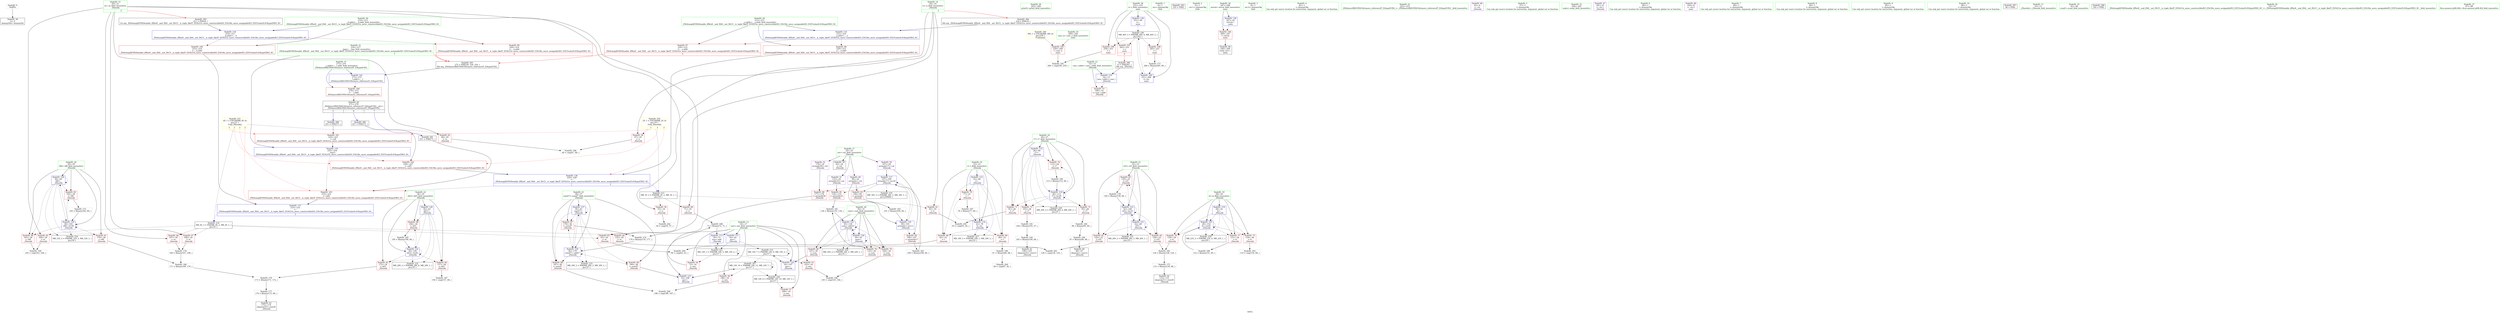 digraph "SVFG" {
	label="SVFG";

	Node0x560c4f97b0c0 [shape=record,color=grey,label="{NodeID: 0\nNullPtr}"];
	Node0x560c4f97b0c0 -> Node0x560c4f99e3d0[style=solid];
	Node0x560c4f9a8190 [shape=record,color=grey,label="{NodeID: 180\n171 = Binary(169, 170, )\n}"];
	Node0x560c4f9a8190 -> Node0x560c4f9a8010[style=solid];
	Node0x560c4f99ecf0 [shape=record,color=red,label="{NodeID: 97\n220\<--212\n\<--__a.addr\n_ZSt4swapIiENSt9enable_ifIXsr6__and_ISt6__not_ISt15__is_tuple_likeIT_EESt21is_move_constructibleIS3_ESt18is_move_assignableIS3_EEE5valueEvE4typeERS3_SC_\n|{<s0>5}}"];
	Node0x560c4f99ecf0:s0 -> Node0x560c4f9ce590[style=solid,color=red];
	Node0x560c4f99d0b0 [shape=record,color=green,label="{NodeID: 14\n18\<--19\nn\<--n_field_insensitive\n_Z4worki\n|{|<s4>2}}"];
	Node0x560c4f99d0b0 -> Node0x560c4f9a0460[style=solid];
	Node0x560c4f99d0b0 -> Node0x560c4f9a0530[style=solid];
	Node0x560c4f99d0b0 -> Node0x560c4f9a0600[style=solid];
	Node0x560c4f99d0b0 -> Node0x560c4f9a06d0[style=solid];
	Node0x560c4f99d0b0:s4 -> Node0x560c4f9ce8a0[style=solid,color=red];
	Node0x560c4f9a2700 [shape=record,color=grey,label="{NodeID: 194\n97 = Binary(96, 68, )\n}"];
	Node0x560c4f9a2700 -> Node0x560c4f99e5a0[style=solid];
	Node0x560c4f99f850 [shape=record,color=blue,label="{NodeID: 111\n16\<--42\nans\<--\n_Z4worki\n}"];
	Node0x560c4f99f850 -> Node0x560c4f9b57f0[style=dashed];
	Node0x560c4f99f850 -> Node0x560c4f9b75f0[style=dashed];
	Node0x560c4f99db20 [shape=record,color=green,label="{NodeID: 28\n203\<--204\nprintf\<--printf_field_insensitive\n}"];
	Node0x560c4f9ce380 [shape=record,color=black,label="{NodeID: 291\n231 = PHI(271, )\n}"];
	Node0x560c4f9ce380 -> Node0x560c4f99f1d0[style=solid];
	Node0x560c4f9a4af0 [shape=record,color=blue,label="{NodeID: 125\n28\<--152\nk\<--inc41\n_Z4worki\n}"];
	Node0x560c4f9a4af0 -> Node0x560c4f9a1230[style=dashed];
	Node0x560c4f9a4af0 -> Node0x560c4f9a1300[style=dashed];
	Node0x560c4f9a4af0 -> Node0x560c4f9a13d0[style=dashed];
	Node0x560c4f9a4af0 -> Node0x560c4f9a4af0[style=dashed];
	Node0x560c4f9a4af0 -> Node0x560c4f9ba1f0[style=dashed];
	Node0x560c4f99e740 [shape=record,color=black,label="{NodeID: 42\n132\<--131\nidxprom31\<--rem30\n_Z4worki\n}"];
	Node0x560c4f9a5650 [shape=record,color=blue,label="{NodeID: 139\n251\<--60\ni\<--\nmain\n}"];
	Node0x560c4f9a5650 -> Node0x560c4f9bc4f0[style=dashed];
	Node0x560c4f9a02c0 [shape=record,color=red,label="{NodeID: 56\n186\<--16\n\<--ans\n_Z4worki\n}"];
	Node0x560c4f9a02c0 -> Node0x560c4f9ab8a0[style=solid];
	Node0x560c4f9bc4f0 [shape=record,color=black,label="{NodeID: 236\nMR_40V_3 = PHI(MR_40V_4, MR_40V_2, )\npts\{252 \}\n}"];
	Node0x560c4f9bc4f0 -> Node0x560c4f99f440[style=dashed];
	Node0x560c4f9bc4f0 -> Node0x560c4f99f510[style=dashed];
	Node0x560c4f9bc4f0 -> Node0x560c4f99f5e0[style=dashed];
	Node0x560c4f9bc4f0 -> Node0x560c4f9a5720[style=dashed];
	Node0x560c4f9a0e20 [shape=record,color=red,label="{NodeID: 70\n77\<--22\n\<--i\n_Z4worki\n}"];
	Node0x560c4f9a0e20 -> Node0x560c4f9a8c10[style=solid];
	Node0x560c4f9be700 [shape=record,color=yellow,style=double,label="{NodeID: 250\n2V_1 = ENCHI(MR_2V_0)\npts\{19 \}\nFun[_Z4worki]|{|<s2>2|<s3>2|<s4>2}}"];
	Node0x560c4f9be700 -> Node0x560c4f9a0460[style=dashed];
	Node0x560c4f9be700 -> Node0x560c4f9b4df0[style=dashed];
	Node0x560c4f9be700:s2 -> Node0x560c4f99f030[style=dashed,color=red];
	Node0x560c4f9be700:s3 -> Node0x560c4f99f100[style=dashed,color=red];
	Node0x560c4f9be700:s4 -> Node0x560c4f9a53e0[style=dashed,color=red];
	Node0x560c4f9a1980 [shape=record,color=red,label="{NodeID: 84\n157\<--34\n\<--k43\n_Z4worki\n}"];
	Node0x560c4f9a1980 -> Node0x560c4f9a2b80[style=solid];
	Node0x560c4f97f340 [shape=record,color=green,label="{NodeID: 1\n4\<--1\n.str\<--dummyObj\nGlob }"];
	Node0x560c4f9a8310 [shape=record,color=grey,label="{NodeID: 181\n136 = Binary(135, 134, )\n}"];
	Node0x560c4f9a8310 -> Node0x560c4f9a4880[style=solid];
	Node0x560c4f99edc0 [shape=record,color=red,label="{NodeID: 98\n229\<--212\n\<--__a.addr\n_ZSt4swapIiENSt9enable_ifIXsr6__and_ISt6__not_ISt15__is_tuple_likeIT_EESt21is_move_constructibleIS3_ESt18is_move_assignableIS3_EEE5valueEvE4typeERS3_SC_\n}"];
	Node0x560c4f99edc0 -> Node0x560c4f9a53e0[style=solid];
	Node0x560c4f99d140 [shape=record,color=green,label="{NodeID: 15\n20\<--21\nm\<--m_field_insensitive\n_Z4worki\n|{|<s6>2}}"];
	Node0x560c4f99d140 -> Node0x560c4f9a07a0[style=solid];
	Node0x560c4f99d140 -> Node0x560c4f9a0870[style=solid];
	Node0x560c4f99d140 -> Node0x560c4f9a0940[style=solid];
	Node0x560c4f99d140 -> Node0x560c4f9a0a10[style=solid];
	Node0x560c4f99d140 -> Node0x560c4f9a0ae0[style=solid];
	Node0x560c4f99d140 -> Node0x560c4f9a0bb0[style=solid];
	Node0x560c4f99d140:s6 -> Node0x560c4f9ce9b0[style=solid,color=red];
	Node0x560c4f9a2880 [shape=record,color=grey,label="{NodeID: 195\n260 = cmp(258, 259, )\n}"];
	Node0x560c4f99f920 [shape=record,color=blue,label="{NodeID: 112\n22\<--60\ni\<--\n_Z4worki\n}"];
	Node0x560c4f99f920 -> Node0x560c4f9a0c80[style=dashed];
	Node0x560c4f99f920 -> Node0x560c4f9a0d50[style=dashed];
	Node0x560c4f99f920 -> Node0x560c4f9a0e20[style=dashed];
	Node0x560c4f99f920 -> Node0x560c4f99fac0[style=dashed];
	Node0x560c4f99f920 -> Node0x560c4f9b97f0[style=dashed];
	Node0x560c4f99dc20 [shape=record,color=green,label="{NodeID: 29\n212\<--213\n__a.addr\<--__a.addr_field_insensitive\n_ZSt4swapIiENSt9enable_ifIXsr6__and_ISt6__not_ISt15__is_tuple_likeIT_EESt21is_move_constructibleIS3_ESt18is_move_assignableIS3_EEE5valueEvE4typeERS3_SC_\n}"];
	Node0x560c4f99dc20 -> Node0x560c4f99ecf0[style=solid];
	Node0x560c4f99dc20 -> Node0x560c4f99edc0[style=solid];
	Node0x560c4f99dc20 -> Node0x560c4f9a5170[style=solid];
	Node0x560c4f9ce4c0 [shape=record,color=black,label="{NodeID: 292\n255 = PHI()\n}"];
	Node0x560c4f9a4bc0 [shape=record,color=blue,label="{NodeID: 126\n34\<--42\nk43\<--\n_Z4worki\n}"];
	Node0x560c4f9a4bc0 -> Node0x560c4f9a1980[style=dashed];
	Node0x560c4f9a4bc0 -> Node0x560c4f9a1a50[style=dashed];
	Node0x560c4f9a4bc0 -> Node0x560c4f9a1b20[style=dashed];
	Node0x560c4f9a4bc0 -> Node0x560c4f9a50a0[style=dashed];
	Node0x560c4f9a4bc0 -> Node0x560c4f9bb0f0[style=dashed];
	Node0x560c4f99e810 [shape=record,color=black,label="{NodeID: 43\n175\<--174\nidxprom55\<--rem54\n_Z4worki\n}"];
	Node0x560c4f9a5720 [shape=record,color=blue,label="{NodeID: 140\n251\<--266\ni\<--inc\nmain\n}"];
	Node0x560c4f9a5720 -> Node0x560c4f9bc4f0[style=dashed];
	Node0x560c4f9a0390 [shape=record,color=red,label="{NodeID: 57\n200\<--16\n\<--ans\n_Z4worki\n}"];
	Node0x560c4f9a0ef0 [shape=record,color=red,label="{NodeID: 71\n91\<--26\n\<--i7\n_Z4worki\n}"];
	Node0x560c4f9a0ef0 -> Node0x560c4f9ab720[style=solid];
	Node0x560c4f9be7e0 [shape=record,color=yellow,style=double,label="{NodeID: 251\n4V_1 = ENCHI(MR_4V_0)\npts\{21 \}\nFun[_Z4worki]|{|<s2>2|<s3>2|<s4>2|<s5>2}}"];
	Node0x560c4f9be7e0 -> Node0x560c4f9a07a0[style=dashed];
	Node0x560c4f9be7e0 -> Node0x560c4f9b52f0[style=dashed];
	Node0x560c4f9be7e0:s2 -> Node0x560c4f99f030[style=dashed,color=red];
	Node0x560c4f9be7e0:s3 -> Node0x560c4f99f100[style=dashed,color=red];
	Node0x560c4f9be7e0:s4 -> Node0x560c4f99f1d0[style=dashed,color=red];
	Node0x560c4f9be7e0:s5 -> Node0x560c4f9a54b0[style=dashed,color=red];
	Node0x560c4f9a1a50 [shape=record,color=red,label="{NodeID: 85\n172\<--34\n\<--k43\n_Z4worki\n}"];
	Node0x560c4f9a1a50 -> Node0x560c4f9a8010[style=solid];
	Node0x560c4f97f3d0 [shape=record,color=green,label="{NodeID: 2\n6\<--1\n.str.1\<--dummyObj\nGlob }"];
	Node0x560c4f9a8490 [shape=record,color=grey,label="{NodeID: 182\n130 = Binary(128, 129, )\n}"];
	Node0x560c4f9a8490 -> Node0x560c4f9a7a10[style=solid];
	Node0x560c4f99ee90 [shape=record,color=red,label="{NodeID: 99\n226\<--214\n\<--__b.addr\n_ZSt4swapIiENSt9enable_ifIXsr6__and_ISt6__not_ISt15__is_tuple_likeIT_EESt21is_move_constructibleIS3_ESt18is_move_assignableIS3_EEE5valueEvE4typeERS3_SC_\n|{<s0>6}}"];
	Node0x560c4f99ee90:s0 -> Node0x560c4f9ce590[style=solid,color=red];
	Node0x560c4f99d1d0 [shape=record,color=green,label="{NodeID: 16\n22\<--23\ni\<--i_field_insensitive\n_Z4worki\n}"];
	Node0x560c4f99d1d0 -> Node0x560c4f9a0c80[style=solid];
	Node0x560c4f99d1d0 -> Node0x560c4f9a0d50[style=solid];
	Node0x560c4f99d1d0 -> Node0x560c4f9a0e20[style=solid];
	Node0x560c4f99d1d0 -> Node0x560c4f99f920[style=solid];
	Node0x560c4f99d1d0 -> Node0x560c4f99fac0[style=solid];
	Node0x560c4f9a2a00 [shape=record,color=grey,label="{NodeID: 196\n145 = cmp(143, 144, )\n}"];
	Node0x560c4f99f9f0 [shape=record,color=blue,label="{NodeID: 113\n16\<--73\nans\<--add\n_Z4worki\n}"];
	Node0x560c4f99f9f0 -> Node0x560c4f9b75f0[style=dashed];
	Node0x560c4f99dcf0 [shape=record,color=green,label="{NodeID: 30\n214\<--215\n__b.addr\<--__b.addr_field_insensitive\n_ZSt4swapIiENSt9enable_ifIXsr6__and_ISt6__not_ISt15__is_tuple_likeIT_EESt21is_move_constructibleIS3_ESt18is_move_assignableIS3_EEE5valueEvE4typeERS3_SC_\n}"];
	Node0x560c4f99dcf0 -> Node0x560c4f99ee90[style=solid];
	Node0x560c4f99dcf0 -> Node0x560c4f99ef60[style=solid];
	Node0x560c4f99dcf0 -> Node0x560c4f9a5240[style=solid];
	Node0x560c4f9ce590 [shape=record,color=black,label="{NodeID: 293\n272 = PHI(220, 226, 216, )\n0th arg _ZSt4moveIRiEONSt16remove_referenceIT_E4typeEOS2_ }"];
	Node0x560c4f9ce590 -> Node0x560c4f9a57f0[style=solid];
	Node0x560c4f9a4c90 [shape=record,color=blue,label="{NodeID: 127\n36\<--42\nsum47\<--\n_Z4worki\n}"];
	Node0x560c4f9a4c90 -> Node0x560c4f9a1bf0[style=dashed];
	Node0x560c4f9a4c90 -> Node0x560c4f9a1cc0[style=dashed];
	Node0x560c4f9a4c90 -> Node0x560c4f9a1d90[style=dashed];
	Node0x560c4f9a4c90 -> Node0x560c4f9a4c90[style=dashed];
	Node0x560c4f9a4c90 -> Node0x560c4f9a4e30[style=dashed];
	Node0x560c4f9a4c90 -> Node0x560c4f9bb5f0[style=dashed];
	Node0x560c4f99e8e0 [shape=record,color=black,label="{NodeID: 44\n246\<--269\nmain_ret\<--\nmain\n}"];
	Node0x560c4f9a57f0 [shape=record,color=blue,label="{NodeID: 141\n273\<--272\n__t.addr\<--__t\n_ZSt4moveIRiEONSt16remove_referenceIT_E4typeEOS2_\n}"];
	Node0x560c4f9a57f0 -> Node0x560c4f99f6b0[style=dashed];
	Node0x560c4f9a0460 [shape=record,color=red,label="{NodeID: 58\n47\<--18\n\<--n\n_Z4worki\n}"];
	Node0x560c4f9a0460 -> Node0x560c4f9a2d00[style=solid];
	Node0x560c4f9a0fc0 [shape=record,color=red,label="{NodeID: 72\n95\<--26\n\<--i7\n_Z4worki\n}"];
	Node0x560c4f9a0fc0 -> Node0x560c4f9a8790[style=solid];
	Node0x560c4f9a1b20 [shape=record,color=red,label="{NodeID: 86\n194\<--34\n\<--k43\n_Z4worki\n}"];
	Node0x560c4f9a1b20 -> Node0x560c4f9a8910[style=solid];
	Node0x560c4f97f490 [shape=record,color=green,label="{NodeID: 3\n8\<--1\n.str.2\<--dummyObj\nGlob }"];
	Node0x560c4f9a8610 [shape=record,color=grey,label="{NodeID: 183\n109 = Binary(108, 60, )\n}"];
	Node0x560c4f9a8610 -> Node0x560c4f9a4470[style=solid];
	Node0x560c4f99ef60 [shape=record,color=red,label="{NodeID: 100\n233\<--214\n\<--__b.addr\n_ZSt4swapIiENSt9enable_ifIXsr6__and_ISt6__not_ISt15__is_tuple_likeIT_EESt21is_move_constructibleIS3_ESt18is_move_assignableIS3_EEE5valueEvE4typeERS3_SC_\n}"];
	Node0x560c4f99ef60 -> Node0x560c4f9a54b0[style=solid];
	Node0x560c4f99d260 [shape=record,color=green,label="{NodeID: 17\n24\<--25\ncnt\<--cnt_field_insensitive\n_Z4worki\n}"];
	Node0x560c4f99d260 -> Node0x560c4f99e4d0[style=solid];
	Node0x560c4f99d260 -> Node0x560c4f99fd10[style=solid];
	Node0x560c4f99d260 -> Node0x560c4f99fde0[style=solid];
	Node0x560c4f99d260 -> Node0x560c4f99feb0[style=solid];
	Node0x560c4f99d260 -> Node0x560c4f99ff80[style=solid];
	Node0x560c4f9a2b80 [shape=record,color=grey,label="{NodeID: 197\n158 = cmp(157, 68, )\n}"];
	Node0x560c4f99fac0 [shape=record,color=blue,label="{NodeID: 114\n22\<--78\ni\<--inc\n_Z4worki\n}"];
	Node0x560c4f99fac0 -> Node0x560c4f9a0c80[style=dashed];
	Node0x560c4f99fac0 -> Node0x560c4f9a0d50[style=dashed];
	Node0x560c4f99fac0 -> Node0x560c4f9a0e20[style=dashed];
	Node0x560c4f99fac0 -> Node0x560c4f99fac0[style=dashed];
	Node0x560c4f99fac0 -> Node0x560c4f9b97f0[style=dashed];
	Node0x560c4f99ddc0 [shape=record,color=green,label="{NodeID: 31\n216\<--217\n__tmp\<--__tmp_field_insensitive\n_ZSt4swapIiENSt9enable_ifIXsr6__and_ISt6__not_ISt15__is_tuple_likeIT_EESt21is_move_constructibleIS3_ESt18is_move_assignableIS3_EEE5valueEvE4typeERS3_SC_\n|{|<s1>7}}"];
	Node0x560c4f99ddc0 -> Node0x560c4f9a5310[style=solid];
	Node0x560c4f99ddc0:s1 -> Node0x560c4f9ce590[style=solid,color=red];
	Node0x560c4f9ce8a0 [shape=record,color=black,label="{NodeID: 294\n210 = PHI(18, )\n0th arg _ZSt4swapIiENSt9enable_ifIXsr6__and_ISt6__not_ISt15__is_tuple_likeIT_EESt21is_move_constructibleIS3_ESt18is_move_assignableIS3_EEE5valueEvE4typeERS3_SC_ }"];
	Node0x560c4f9ce8a0 -> Node0x560c4f9a5170[style=solid];
	Node0x560c4f9a4d60 [shape=record,color=blue,label="{NodeID: 128\n38\<--60\ni48\<--\n_Z4worki\n}"];
	Node0x560c4f9a4d60 -> Node0x560c4f9a1e60[style=dashed];
	Node0x560c4f9a4d60 -> Node0x560c4f9a1f30[style=dashed];
	Node0x560c4f9a4d60 -> Node0x560c4f9a2000[style=dashed];
	Node0x560c4f9a4d60 -> Node0x560c4f9a4d60[style=dashed];
	Node0x560c4f9a4d60 -> Node0x560c4f9a4f00[style=dashed];
	Node0x560c4f9a4d60 -> Node0x560c4f9bbaf0[style=dashed];
	Node0x560c4f99e9b0 [shape=record,color=black,label="{NodeID: 45\n271\<--276\n_ZSt4moveIRiEONSt16remove_referenceIT_E4typeEOS2__ret\<--\n_ZSt4moveIRiEONSt16remove_referenceIT_E4typeEOS2_\n|{<s0>5|<s1>6|<s2>7}}"];
	Node0x560c4f99e9b0:s0 -> Node0x560c4f9ce090[style=solid,color=blue];
	Node0x560c4f99e9b0:s1 -> Node0x560c4f9ce280[style=solid,color=blue];
	Node0x560c4f99e9b0:s2 -> Node0x560c4f9ce380[style=solid,color=blue];
	Node0x560c4f9a0530 [shape=record,color=red,label="{NodeID: 59\n55\<--18\n\<--n\n_Z4worki\n}"];
	Node0x560c4f9a0530 -> Node0x560c4f9ab2e0[style=solid];
	Node0x560c4f9a1090 [shape=record,color=red,label="{NodeID: 73\n103\<--26\n\<--i7\n_Z4worki\n}"];
	Node0x560c4f9a1090 -> Node0x560c4f9a9210[style=solid];
	Node0x560c4f9a1bf0 [shape=record,color=red,label="{NodeID: 87\n178\<--36\n\<--sum47\n_Z4worki\n}"];
	Node0x560c4f9a1bf0 -> Node0x560c4f9a7890[style=solid];
	Node0x560c4f97f550 [shape=record,color=green,label="{NodeID: 4\n42\<--1\n\<--dummyObj\nCan only get source location for instruction, argument, global var or function.}"];
	Node0x560c4f9a8790 [shape=record,color=grey,label="{NodeID: 184\n96 = Binary(95, 60, )\n}"];
	Node0x560c4f9a8790 -> Node0x560c4f9a2700[style=solid];
	Node0x560c4f99f030 [shape=record,color=red,label="{NodeID: 101\n224\<--221\n\<--call\n_ZSt4swapIiENSt9enable_ifIXsr6__and_ISt6__not_ISt15__is_tuple_likeIT_EESt21is_move_constructibleIS3_ESt18is_move_assignableIS3_EEE5valueEvE4typeERS3_SC_\n}"];
	Node0x560c4f99f030 -> Node0x560c4f9a5310[style=solid];
	Node0x560c4f99d2f0 [shape=record,color=green,label="{NodeID: 18\n26\<--27\ni7\<--i7_field_insensitive\n_Z4worki\n}"];
	Node0x560c4f99d2f0 -> Node0x560c4f9a0ef0[style=solid];
	Node0x560c4f99d2f0 -> Node0x560c4f9a0fc0[style=solid];
	Node0x560c4f99d2f0 -> Node0x560c4f9a1090[style=solid];
	Node0x560c4f99d2f0 -> Node0x560c4f9a1160[style=solid];
	Node0x560c4f99d2f0 -> Node0x560c4f99fb90[style=solid];
	Node0x560c4f99d2f0 -> Node0x560c4f9a4540[style=solid];
	Node0x560c4f9a2d00 [shape=record,color=grey,label="{NodeID: 198\n49 = cmp(47, 48, )\n}"];
	Node0x560c4f99fb90 [shape=record,color=blue,label="{NodeID: 115\n26\<--60\ni7\<--\n_Z4worki\n}"];
	Node0x560c4f99fb90 -> Node0x560c4f9a0ef0[style=dashed];
	Node0x560c4f99fb90 -> Node0x560c4f9a0fc0[style=dashed];
	Node0x560c4f99fb90 -> Node0x560c4f9a1090[style=dashed];
	Node0x560c4f99fb90 -> Node0x560c4f9a1160[style=dashed];
	Node0x560c4f99fb90 -> Node0x560c4f9a4540[style=dashed];
	Node0x560c4f99fb90 -> Node0x560c4f9b9cf0[style=dashed];
	Node0x560c4f99de90 [shape=record,color=green,label="{NodeID: 32\n222\<--223\n_ZSt4moveIRiEONSt16remove_referenceIT_E4typeEOS2_\<--_ZSt4moveIRiEONSt16remove_referenceIT_E4typeEOS2__field_insensitive\n}"];
	Node0x560c4f9ce9b0 [shape=record,color=black,label="{NodeID: 295\n211 = PHI(20, )\n1st arg _ZSt4swapIiENSt9enable_ifIXsr6__and_ISt6__not_ISt15__is_tuple_likeIT_EESt21is_move_constructibleIS3_ESt18is_move_assignableIS3_EEE5valueEvE4typeERS3_SC_ }"];
	Node0x560c4f9ce9b0 -> Node0x560c4f9a5240[style=solid];
	Node0x560c4f9a4e30 [shape=record,color=blue,label="{NodeID: 129\n36\<--179\nsum47\<--add57\n_Z4worki\n}"];
	Node0x560c4f9a4e30 -> Node0x560c4f9a1bf0[style=dashed];
	Node0x560c4f9a4e30 -> Node0x560c4f9a1cc0[style=dashed];
	Node0x560c4f9a4e30 -> Node0x560c4f9a1d90[style=dashed];
	Node0x560c4f9a4e30 -> Node0x560c4f9a4c90[style=dashed];
	Node0x560c4f9a4e30 -> Node0x560c4f9a4e30[style=dashed];
	Node0x560c4f9a4e30 -> Node0x560c4f9bb5f0[style=dashed];
	Node0x560c4f99ea80 [shape=record,color=purple,label="{NodeID: 46\n43\<--4\n\<--.str\n_Z4worki\n}"];
	Node0x560c4f9b92f0 [shape=record,color=black,label="{NodeID: 226\nMR_14V_6 = PHI(MR_14V_10, MR_14V_3, )\npts\{17 \}\n}"];
	Node0x560c4f9b92f0 -> Node0x560c4f9a0390[style=dashed];
	Node0x560c4f9a0600 [shape=record,color=red,label="{NodeID: 60\n71\<--18\n\<--n\n_Z4worki\n}"];
	Node0x560c4f9a0600 -> Node0x560c4f9a8d90[style=solid];
	Node0x560c4f9a1160 [shape=record,color=red,label="{NodeID: 74\n112\<--26\n\<--i7\n_Z4worki\n}"];
	Node0x560c4f9a1160 -> Node0x560c4f9a9090[style=solid];
	Node0x560c4f9a1cc0 [shape=record,color=red,label="{NodeID: 88\n187\<--36\n\<--sum47\n_Z4worki\n}"];
	Node0x560c4f9a1cc0 -> Node0x560c4f9ab8a0[style=solid];
	Node0x560c4f98b470 [shape=record,color=green,label="{NodeID: 5\n57\<--1\n\<--dummyObj\nCan only get source location for instruction, argument, global var or function.}"];
	Node0x560c4f9a8910 [shape=record,color=grey,label="{NodeID: 185\n195 = Binary(194, 60, )\n}"];
	Node0x560c4f9a8910 -> Node0x560c4f9a50a0[style=solid];
	Node0x560c4f99f100 [shape=record,color=red,label="{NodeID: 102\n228\<--227\n\<--call1\n_ZSt4swapIiENSt9enable_ifIXsr6__and_ISt6__not_ISt15__is_tuple_likeIT_EESt21is_move_constructibleIS3_ESt18is_move_assignableIS3_EEE5valueEvE4typeERS3_SC_\n}"];
	Node0x560c4f99f100 -> Node0x560c4f9a53e0[style=solid];
	Node0x560c4f99d380 [shape=record,color=green,label="{NodeID: 19\n28\<--29\nk\<--k_field_insensitive\n_Z4worki\n}"];
	Node0x560c4f99d380 -> Node0x560c4f9a1230[style=solid];
	Node0x560c4f99d380 -> Node0x560c4f9a1300[style=solid];
	Node0x560c4f99d380 -> Node0x560c4f9a13d0[style=solid];
	Node0x560c4f99d380 -> Node0x560c4f9a4610[style=solid];
	Node0x560c4f99d380 -> Node0x560c4f9a4af0[style=solid];
	Node0x560c4f9a2e80 [shape=record,color=grey,label="{NodeID: 199\n165 = cmp(163, 164, )\n}"];
	Node0x560c4f9a43a0 [shape=record,color=blue,label="{NodeID: 116\n99\<--101\narrayidx\<--inc13\n_Z4worki\n}"];
	Node0x560c4f9a43a0 -> Node0x560c4f9a21a0[style=dashed];
	Node0x560c4f9a43a0 -> Node0x560c4f9a4470[style=dashed];
	Node0x560c4f99df90 [shape=record,color=green,label="{NodeID: 33\n244\<--245\nmain\<--main_field_insensitive\n}"];
	Node0x560c4f9d0d10 [shape=record,color=black,label="{NodeID: 296\n13 = PHI(262, )\n0th arg _Z4worki }"];
	Node0x560c4f9d0d10 -> Node0x560c4f99f780[style=solid];
	Node0x560c4f9b4df0 [shape=record,color=black,label="{NodeID: 213\nMR_2V_3 = PHI(MR_2V_2, MR_2V_1, )\npts\{19 \}\n}"];
	Node0x560c4f9b4df0 -> Node0x560c4f9a0530[style=dashed];
	Node0x560c4f9b4df0 -> Node0x560c4f9a0600[style=dashed];
	Node0x560c4f9b4df0 -> Node0x560c4f9a06d0[style=dashed];
	Node0x560c4f9a4f00 [shape=record,color=blue,label="{NodeID: 130\n38\<--183\ni48\<--inc59\n_Z4worki\n}"];
	Node0x560c4f9a4f00 -> Node0x560c4f9a1e60[style=dashed];
	Node0x560c4f9a4f00 -> Node0x560c4f9a1f30[style=dashed];
	Node0x560c4f9a4f00 -> Node0x560c4f9a2000[style=dashed];
	Node0x560c4f9a4f00 -> Node0x560c4f9a4d60[style=dashed];
	Node0x560c4f9a4f00 -> Node0x560c4f9a4f00[style=dashed];
	Node0x560c4f9a4f00 -> Node0x560c4f9bbaf0[style=dashed];
	Node0x560c4f99eb50 [shape=record,color=purple,label="{NodeID: 47\n201\<--6\n\<--.str.1\n_Z4worki\n}"];
	Node0x560c4f9b97f0 [shape=record,color=black,label="{NodeID: 227\nMR_18V_5 = PHI(MR_18V_1, MR_18V_3, )\npts\{23 \}\n}"];
	Node0x560c4f9a06d0 [shape=record,color=red,label="{NodeID: 61\n92\<--18\n\<--n\n_Z4worki\n}"];
	Node0x560c4f9a06d0 -> Node0x560c4f9ab720[style=solid];
	Node0x560c4f9a1230 [shape=record,color=red,label="{NodeID: 75\n118\<--28\n\<--k\n_Z4worki\n}"];
	Node0x560c4f9a1230 -> Node0x560c4f9ab420[style=solid];
	Node0x560c4f9a7590 [shape=record,color=grey,label="{NodeID: 172\n183 = Binary(182, 60, )\n}"];
	Node0x560c4f9a7590 -> Node0x560c4f9a4f00[style=solid];
	Node0x560c4f9a1d90 [shape=record,color=red,label="{NodeID: 89\n190\<--36\n\<--sum47\n_Z4worki\n}"];
	Node0x560c4f9a1d90 -> Node0x560c4f9a4fd0[style=solid];
	Node0x560c4f98b530 [shape=record,color=green,label="{NodeID: 6\n60\<--1\n\<--dummyObj\nCan only get source location for instruction, argument, global var or function.}"];
	Node0x560c4f9a8a90 [shape=record,color=grey,label="{NodeID: 186\n67 = Binary(66, 68, )\n}"];
	Node0x560c4f9a8a90 -> Node0x560c4f9ab5a0[style=solid];
	Node0x560c4f99f1d0 [shape=record,color=red,label="{NodeID: 103\n232\<--231\n\<--call2\n_ZSt4swapIiENSt9enable_ifIXsr6__and_ISt6__not_ISt15__is_tuple_likeIT_EESt21is_move_constructibleIS3_ESt18is_move_assignableIS3_EEE5valueEvE4typeERS3_SC_\n}"];
	Node0x560c4f99f1d0 -> Node0x560c4f9a54b0[style=solid];
	Node0x560c4f99d410 [shape=record,color=green,label="{NodeID: 20\n30\<--31\nsum\<--sum_field_insensitive\n_Z4worki\n}"];
	Node0x560c4f99d410 -> Node0x560c4f9a14a0[style=solid];
	Node0x560c4f99d410 -> Node0x560c4f9a1570[style=solid];
	Node0x560c4f99d410 -> Node0x560c4f9a1640[style=solid];
	Node0x560c4f99d410 -> Node0x560c4f9a46e0[style=solid];
	Node0x560c4f99d410 -> Node0x560c4f9a4880[style=solid];
	Node0x560c4f9a3000 [shape=record,color=grey,label="{NodeID: 200\n64 = cmp(62, 63, )\n}"];
	Node0x560c4f9a4470 [shape=record,color=blue,label="{NodeID: 117\n107\<--109\narrayidx17\<--inc18\n_Z4worki\n}"];
	Node0x560c4f9a4470 -> Node0x560c4f9a20d0[style=dashed];
	Node0x560c4f9a4470 -> Node0x560c4f9a2270[style=dashed];
	Node0x560c4f9a4470 -> Node0x560c4f99ec20[style=dashed];
	Node0x560c4f9a4470 -> Node0x560c4f9a43a0[style=dashed];
	Node0x560c4f9a4470 -> Node0x560c4f9bbff0[style=dashed];
	Node0x560c4f99e090 [shape=record,color=green,label="{NodeID: 34\n247\<--248\nretval\<--retval_field_insensitive\nmain\n}"];
	Node0x560c4f99e090 -> Node0x560c4f99f2a0[style=solid];
	Node0x560c4f99e090 -> Node0x560c4f9a5580[style=solid];
	Node0x560c4f9b52f0 [shape=record,color=black,label="{NodeID: 214\nMR_4V_3 = PHI(MR_4V_2, MR_4V_1, )\npts\{21 \}\n}"];
	Node0x560c4f9b52f0 -> Node0x560c4f9a0870[style=dashed];
	Node0x560c4f9b52f0 -> Node0x560c4f9a0940[style=dashed];
	Node0x560c4f9b52f0 -> Node0x560c4f9a0a10[style=dashed];
	Node0x560c4f9b52f0 -> Node0x560c4f9a0ae0[style=dashed];
	Node0x560c4f9b52f0 -> Node0x560c4f9a0bb0[style=dashed];
	Node0x560c4f9a4fd0 [shape=record,color=blue,label="{NodeID: 131\n16\<--190\nans\<--\n_Z4worki\n}"];
	Node0x560c4f9a4fd0 -> Node0x560c4f9b2ff0[style=dashed];
	Node0x560c4f99fc40 [shape=record,color=purple,label="{NodeID: 48\n254\<--8\n\<--.str.2\nmain\n}"];
	Node0x560c4f9b9cf0 [shape=record,color=black,label="{NodeID: 228\nMR_20V_2 = PHI(MR_20V_4, MR_20V_1, )\npts\{27 \}\n}"];
	Node0x560c4f9a07a0 [shape=record,color=red,label="{NodeID: 62\n48\<--20\n\<--m\n_Z4worki\n}"];
	Node0x560c4f9a07a0 -> Node0x560c4f9a2d00[style=solid];
	Node0x560c4f9a1300 [shape=record,color=red,label="{NodeID: 76\n129\<--28\n\<--k\n_Z4worki\n}"];
	Node0x560c4f9a1300 -> Node0x560c4f9a8490[style=solid];
	Node0x560c4f9a7710 [shape=record,color=grey,label="{NodeID: 173\n266 = Binary(265, 60, )\n}"];
	Node0x560c4f9a7710 -> Node0x560c4f9a5720[style=solid];
	Node0x560c4f9a1e60 [shape=record,color=red,label="{NodeID: 90\n163\<--38\n\<--i48\n_Z4worki\n}"];
	Node0x560c4f9a1e60 -> Node0x560c4f9a2e80[style=solid];
	Node0x560c4f98b5f0 [shape=record,color=green,label="{NodeID: 7\n68\<--1\n\<--dummyObj\nCan only get source location for instruction, argument, global var or function.}"];
	Node0x560c4f9a8c10 [shape=record,color=grey,label="{NodeID: 187\n78 = Binary(77, 60, )\n}"];
	Node0x560c4f9a8c10 -> Node0x560c4f99fac0[style=solid];
	Node0x560c4f99f2a0 [shape=record,color=red,label="{NodeID: 104\n269\<--247\n\<--retval\nmain\n}"];
	Node0x560c4f99f2a0 -> Node0x560c4f99e8e0[style=solid];
	Node0x560c4f99d4e0 [shape=record,color=green,label="{NodeID: 21\n32\<--33\ni25\<--i25_field_insensitive\n_Z4worki\n}"];
	Node0x560c4f99d4e0 -> Node0x560c4f9a1710[style=solid];
	Node0x560c4f99d4e0 -> Node0x560c4f9a17e0[style=solid];
	Node0x560c4f99d4e0 -> Node0x560c4f9a18b0[style=solid];
	Node0x560c4f99d4e0 -> Node0x560c4f9a47b0[style=solid];
	Node0x560c4f99d4e0 -> Node0x560c4f9a4950[style=solid];
	Node0x560c4f9a3180 [shape=record,color=grey,label="{NodeID: 201\n126 = cmp(124, 125, )\n}"];
	Node0x560c4f9a4540 [shape=record,color=blue,label="{NodeID: 118\n26\<--113\ni7\<--inc20\n_Z4worki\n}"];
	Node0x560c4f9a4540 -> Node0x560c4f9a0ef0[style=dashed];
	Node0x560c4f9a4540 -> Node0x560c4f9a0fc0[style=dashed];
	Node0x560c4f9a4540 -> Node0x560c4f9a1090[style=dashed];
	Node0x560c4f9a4540 -> Node0x560c4f9a1160[style=dashed];
	Node0x560c4f9a4540 -> Node0x560c4f9a4540[style=dashed];
	Node0x560c4f9a4540 -> Node0x560c4f9b9cf0[style=dashed];
	Node0x560c4f99e160 [shape=record,color=green,label="{NodeID: 35\n249\<--250\ncase_n\<--case_n_field_insensitive\nmain\n}"];
	Node0x560c4f99e160 -> Node0x560c4f99f370[style=solid];
	Node0x560c4f9b57f0 [shape=record,color=black,label="{NodeID: 215\nMR_14V_7 = PHI(MR_14V_9, MR_14V_2, )\npts\{17 \}\n}"];
	Node0x560c4f9b57f0 -> Node0x560c4f9a01f0[style=dashed];
	Node0x560c4f9b57f0 -> Node0x560c4f9a4a20[style=dashed];
	Node0x560c4f9b57f0 -> Node0x560c4f9b2ff0[style=dashed];
	Node0x560c4f9b57f0 -> Node0x560c4f9b57f0[style=dashed];
	Node0x560c4f9a50a0 [shape=record,color=blue,label="{NodeID: 132\n34\<--195\nk43\<--inc65\n_Z4worki\n}"];
	Node0x560c4f9a50a0 -> Node0x560c4f9a1980[style=dashed];
	Node0x560c4f9a50a0 -> Node0x560c4f9a1a50[style=dashed];
	Node0x560c4f9a50a0 -> Node0x560c4f9a1b20[style=dashed];
	Node0x560c4f9a50a0 -> Node0x560c4f9a50a0[style=dashed];
	Node0x560c4f9a50a0 -> Node0x560c4f9bb0f0[style=dashed];
	Node0x560c4f99fd10 [shape=record,color=purple,label="{NodeID: 49\n99\<--24\narrayidx\<--cnt\n_Z4worki\n}"];
	Node0x560c4f99fd10 -> Node0x560c4f9a20d0[style=solid];
	Node0x560c4f99fd10 -> Node0x560c4f9a43a0[style=solid];
	Node0x560c4f9ba1f0 [shape=record,color=black,label="{NodeID: 229\nMR_22V_2 = PHI(MR_22V_4, MR_22V_1, )\npts\{29 \}\n}"];
	Node0x560c4f9a0870 [shape=record,color=red,label="{NodeID: 63\n63\<--20\n\<--m\n_Z4worki\n}"];
	Node0x560c4f9a0870 -> Node0x560c4f9a3000[style=solid];
	Node0x560c4f9a13d0 [shape=record,color=red,label="{NodeID: 77\n151\<--28\n\<--k\n_Z4worki\n}"];
	Node0x560c4f9a13d0 -> Node0x560c4f9a8f10[style=solid];
	Node0x560c4f9a7890 [shape=record,color=grey,label="{NodeID: 174\n179 = Binary(178, 177, )\n}"];
	Node0x560c4f9a7890 -> Node0x560c4f9a4e30[style=solid];
	Node0x560c4f9a1f30 [shape=record,color=red,label="{NodeID: 91\n170\<--38\n\<--i48\n_Z4worki\n}"];
	Node0x560c4f9a1f30 -> Node0x560c4f9a8190[style=solid];
	Node0x560c4f98b6b0 [shape=record,color=green,label="{NodeID: 8\n84\<--1\n\<--dummyObj\nCan only get source location for instruction, argument, global var or function.}"];
	Node0x560c4f9a8d90 [shape=record,color=grey,label="{NodeID: 188\n73 = Binary(72, 71, )\n}"];
	Node0x560c4f9a8d90 -> Node0x560c4f99f9f0[style=solid];
	Node0x560c4f99f370 [shape=record,color=red,label="{NodeID: 105\n259\<--249\n\<--case_n\nmain\n}"];
	Node0x560c4f99f370 -> Node0x560c4f9a2880[style=solid];
	Node0x560c4f99d5b0 [shape=record,color=green,label="{NodeID: 22\n34\<--35\nk43\<--k43_field_insensitive\n_Z4worki\n}"];
	Node0x560c4f99d5b0 -> Node0x560c4f9a1980[style=solid];
	Node0x560c4f99d5b0 -> Node0x560c4f9a1a50[style=solid];
	Node0x560c4f99d5b0 -> Node0x560c4f9a1b20[style=solid];
	Node0x560c4f99d5b0 -> Node0x560c4f9a4bc0[style=solid];
	Node0x560c4f99d5b0 -> Node0x560c4f9a50a0[style=solid];
	Node0x560c4f9ab2e0 [shape=record,color=grey,label="{NodeID: 202\n56 = cmp(55, 57, )\n}"];
	Node0x560c4f9a4610 [shape=record,color=blue,label="{NodeID: 119\n28\<--42\nk\<--\n_Z4worki\n}"];
	Node0x560c4f9a4610 -> Node0x560c4f9a1230[style=dashed];
	Node0x560c4f9a4610 -> Node0x560c4f9a1300[style=dashed];
	Node0x560c4f9a4610 -> Node0x560c4f9a13d0[style=dashed];
	Node0x560c4f9a4610 -> Node0x560c4f9a4af0[style=dashed];
	Node0x560c4f9a4610 -> Node0x560c4f9ba1f0[style=dashed];
	Node0x560c4f99e230 [shape=record,color=green,label="{NodeID: 36\n251\<--252\ni\<--i_field_insensitive\nmain\n}"];
	Node0x560c4f99e230 -> Node0x560c4f99f440[style=solid];
	Node0x560c4f99e230 -> Node0x560c4f99f510[style=solid];
	Node0x560c4f99e230 -> Node0x560c4f99f5e0[style=solid];
	Node0x560c4f99e230 -> Node0x560c4f9a5650[style=solid];
	Node0x560c4f99e230 -> Node0x560c4f9a5720[style=solid];
	Node0x560c4f9a5170 [shape=record,color=blue,label="{NodeID: 133\n212\<--210\n__a.addr\<--__a\n_ZSt4swapIiENSt9enable_ifIXsr6__and_ISt6__not_ISt15__is_tuple_likeIT_EESt21is_move_constructibleIS3_ESt18is_move_assignableIS3_EEE5valueEvE4typeERS3_SC_\n}"];
	Node0x560c4f9a5170 -> Node0x560c4f99ecf0[style=dashed];
	Node0x560c4f9a5170 -> Node0x560c4f99edc0[style=dashed];
	Node0x560c4f99fde0 [shape=record,color=purple,label="{NodeID: 50\n107\<--24\narrayidx17\<--cnt\n_Z4worki\n}"];
	Node0x560c4f99fde0 -> Node0x560c4f9a21a0[style=solid];
	Node0x560c4f99fde0 -> Node0x560c4f9a4470[style=solid];
	Node0x560c4f9ba6f0 [shape=record,color=black,label="{NodeID: 230\nMR_24V_2 = PHI(MR_24V_3, MR_24V_1, )\npts\{31 \}\n}"];
	Node0x560c4f9a0940 [shape=record,color=red,label="{NodeID: 64\n125\<--20\n\<--m\n_Z4worki\n}"];
	Node0x560c4f9a0940 -> Node0x560c4f9a3180[style=solid];
	Node0x560c4f9a14a0 [shape=record,color=red,label="{NodeID: 78\n135\<--30\n\<--sum\n_Z4worki\n}"];
	Node0x560c4f9a14a0 -> Node0x560c4f9a8310[style=solid];
	Node0x560c4f9a7a10 [shape=record,color=grey,label="{NodeID: 175\n131 = Binary(130, 68, )\n}"];
	Node0x560c4f9a7a10 -> Node0x560c4f99e740[style=solid];
	Node0x560c4f9a2000 [shape=record,color=red,label="{NodeID: 92\n182\<--38\n\<--i48\n_Z4worki\n}"];
	Node0x560c4f9a2000 -> Node0x560c4f9a7590[style=solid];
	Node0x560c4f98b770 [shape=record,color=green,label="{NodeID: 9\n85\<--1\n\<--dummyObj\nCan only get source location for instruction, argument, global var or function.}"];
	Node0x560c4f9a8f10 [shape=record,color=grey,label="{NodeID: 189\n152 = Binary(151, 60, )\n}"];
	Node0x560c4f9a8f10 -> Node0x560c4f9a4af0[style=solid];
	Node0x560c4f99f440 [shape=record,color=red,label="{NodeID: 106\n258\<--251\n\<--i\nmain\n}"];
	Node0x560c4f99f440 -> Node0x560c4f9a2880[style=solid];
	Node0x560c4f99d680 [shape=record,color=green,label="{NodeID: 23\n36\<--37\nsum47\<--sum47_field_insensitive\n_Z4worki\n}"];
	Node0x560c4f99d680 -> Node0x560c4f9a1bf0[style=solid];
	Node0x560c4f99d680 -> Node0x560c4f9a1cc0[style=solid];
	Node0x560c4f99d680 -> Node0x560c4f9a1d90[style=solid];
	Node0x560c4f99d680 -> Node0x560c4f9a4c90[style=solid];
	Node0x560c4f99d680 -> Node0x560c4f9a4e30[style=solid];
	Node0x560c4f9ab420 [shape=record,color=grey,label="{NodeID: 203\n119 = cmp(118, 68, )\n}"];
	Node0x560c4f9a46e0 [shape=record,color=blue,label="{NodeID: 120\n30\<--42\nsum\<--\n_Z4worki\n}"];
	Node0x560c4f9a46e0 -> Node0x560c4f9a14a0[style=dashed];
	Node0x560c4f9a46e0 -> Node0x560c4f9a1570[style=dashed];
	Node0x560c4f9a46e0 -> Node0x560c4f9a1640[style=dashed];
	Node0x560c4f9a46e0 -> Node0x560c4f9a46e0[style=dashed];
	Node0x560c4f9a46e0 -> Node0x560c4f9a4880[style=dashed];
	Node0x560c4f9a46e0 -> Node0x560c4f9ba6f0[style=dashed];
	Node0x560c4f99e300 [shape=record,color=green,label="{NodeID: 37\n273\<--274\n__t.addr\<--__t.addr_field_insensitive\n_ZSt4moveIRiEONSt16remove_referenceIT_E4typeEOS2_\n}"];
	Node0x560c4f99e300 -> Node0x560c4f99f6b0[style=solid];
	Node0x560c4f99e300 -> Node0x560c4f9a57f0[style=solid];
	Node0x560c4f9a5240 [shape=record,color=blue,label="{NodeID: 134\n214\<--211\n__b.addr\<--__b\n_ZSt4swapIiENSt9enable_ifIXsr6__and_ISt6__not_ISt15__is_tuple_likeIT_EESt21is_move_constructibleIS3_ESt18is_move_assignableIS3_EEE5valueEvE4typeERS3_SC_\n}"];
	Node0x560c4f9a5240 -> Node0x560c4f99ee90[style=dashed];
	Node0x560c4f9a5240 -> Node0x560c4f99ef60[style=dashed];
	Node0x560c4f99feb0 [shape=record,color=purple,label="{NodeID: 51\n133\<--24\narrayidx32\<--cnt\n_Z4worki\n}"];
	Node0x560c4f99feb0 -> Node0x560c4f9a2270[style=solid];
	Node0x560c4f9babf0 [shape=record,color=black,label="{NodeID: 231\nMR_26V_2 = PHI(MR_26V_3, MR_26V_1, )\npts\{33 \}\n}"];
	Node0x560c4f9a0a10 [shape=record,color=red,label="{NodeID: 65\n164\<--20\n\<--m\n_Z4worki\n}"];
	Node0x560c4f9a0a10 -> Node0x560c4f9a2e80[style=solid];
	Node0x560c4f9a1570 [shape=record,color=red,label="{NodeID: 79\n144\<--30\n\<--sum\n_Z4worki\n}"];
	Node0x560c4f9a1570 -> Node0x560c4f9a2a00[style=solid];
	Node0x560c4f9a7b90 [shape=record,color=grey,label="{NodeID: 176\n169 = Binary(167, 168, )\n}"];
	Node0x560c4f9a7b90 -> Node0x560c4f9a8190[style=solid];
	Node0x560c4f9a20d0 [shape=record,color=red,label="{NodeID: 93\n100\<--99\n\<--arrayidx\n_Z4worki\n}"];
	Node0x560c4f9a20d0 -> Node0x560c4f9a2580[style=solid];
	Node0x560c4f98b870 [shape=record,color=green,label="{NodeID: 10\n86\<--1\n\<--dummyObj\nCan only get source location for instruction, argument, global var or function.}"];
	Node0x560c4f9a9090 [shape=record,color=grey,label="{NodeID: 190\n113 = Binary(112, 60, )\n}"];
	Node0x560c4f9a9090 -> Node0x560c4f9a4540[style=solid];
	Node0x560c4f99f510 [shape=record,color=red,label="{NodeID: 107\n262\<--251\n\<--i\nmain\n|{<s0>9}}"];
	Node0x560c4f99f510:s0 -> Node0x560c4f9d0d10[style=solid,color=red];
	Node0x560c4f99d750 [shape=record,color=green,label="{NodeID: 24\n38\<--39\ni48\<--i48_field_insensitive\n_Z4worki\n}"];
	Node0x560c4f99d750 -> Node0x560c4f9a1e60[style=solid];
	Node0x560c4f99d750 -> Node0x560c4f9a1f30[style=solid];
	Node0x560c4f99d750 -> Node0x560c4f9a2000[style=solid];
	Node0x560c4f99d750 -> Node0x560c4f9a4d60[style=solid];
	Node0x560c4f99d750 -> Node0x560c4f9a4f00[style=solid];
	Node0x560c4f9d0b70 [shape=record,color=black,label="{NodeID: 287\n44 = PHI()\n}"];
	Node0x560c4f9ab5a0 [shape=record,color=grey,label="{NodeID: 204\n69 = cmp(67, 42, )\n}"];
	Node0x560c4f9a47b0 [shape=record,color=blue,label="{NodeID: 121\n32\<--60\ni25\<--\n_Z4worki\n}"];
	Node0x560c4f9a47b0 -> Node0x560c4f9a1710[style=dashed];
	Node0x560c4f9a47b0 -> Node0x560c4f9a17e0[style=dashed];
	Node0x560c4f9a47b0 -> Node0x560c4f9a18b0[style=dashed];
	Node0x560c4f9a47b0 -> Node0x560c4f9a47b0[style=dashed];
	Node0x560c4f9a47b0 -> Node0x560c4f9a4950[style=dashed];
	Node0x560c4f9a47b0 -> Node0x560c4f9babf0[style=dashed];
	Node0x560c4f99e3d0 [shape=record,color=black,label="{NodeID: 38\n2\<--3\ndummyVal\<--dummyVal\n}"];
	Node0x560c4f9a5310 [shape=record,color=blue,label="{NodeID: 135\n216\<--224\n__tmp\<--\n_ZSt4swapIiENSt9enable_ifIXsr6__and_ISt6__not_ISt15__is_tuple_likeIT_EESt21is_move_constructibleIS3_ESt18is_move_assignableIS3_EEE5valueEvE4typeERS3_SC_\n}"];
	Node0x560c4f9a5310 -> Node0x560c4f99f100[style=dashed];
	Node0x560c4f9a5310 -> Node0x560c4f99f1d0[style=dashed];
	Node0x560c4f99ff80 [shape=record,color=purple,label="{NodeID: 52\n176\<--24\narrayidx56\<--cnt\n_Z4worki\n}"];
	Node0x560c4f99ff80 -> Node0x560c4f99ec20[style=solid];
	Node0x560c4f9bb0f0 [shape=record,color=black,label="{NodeID: 232\nMR_28V_2 = PHI(MR_28V_4, MR_28V_1, )\npts\{35 \}\n}"];
	Node0x560c4f9a0ae0 [shape=record,color=red,label="{NodeID: 66\n167\<--20\n\<--m\n_Z4worki\n}"];
	Node0x560c4f9a0ae0 -> Node0x560c4f9a7b90[style=solid];
	Node0x560c4f9be350 [shape=record,color=yellow,style=double,label="{NodeID: 246\n38V_1 = ENCHI(MR_38V_0)\npts\{250 \}\nFun[main]}"];
	Node0x560c4f9be350 -> Node0x560c4f99f370[style=dashed];
	Node0x560c4f9a1640 [shape=record,color=red,label="{NodeID: 80\n147\<--30\n\<--sum\n_Z4worki\n}"];
	Node0x560c4f9a1640 -> Node0x560c4f9a4a20[style=solid];
	Node0x560c4f9a7d10 [shape=record,color=grey,label="{NodeID: 177\n174 = Binary(173, 68, )\n}"];
	Node0x560c4f9a7d10 -> Node0x560c4f99e810[style=solid];
	Node0x560c4f9a21a0 [shape=record,color=red,label="{NodeID: 94\n108\<--107\n\<--arrayidx17\n_Z4worki\n}"];
	Node0x560c4f9a21a0 -> Node0x560c4f9a8610[style=solid];
	Node0x560c4f98b970 [shape=record,color=green,label="{NodeID: 11\n10\<--11\n_Z4worki\<--_Z4worki_field_insensitive\n}"];
	Node0x560c4f9a9210 [shape=record,color=grey,label="{NodeID: 191\n104 = Binary(103, 57, )\n}"];
	Node0x560c4f9a9210 -> Node0x560c4f9a2400[style=solid];
	Node0x560c4f99f5e0 [shape=record,color=red,label="{NodeID: 108\n265\<--251\n\<--i\nmain\n}"];
	Node0x560c4f99f5e0 -> Node0x560c4f9a7710[style=solid];
	Node0x560c4f99d820 [shape=record,color=green,label="{NodeID: 25\n45\<--46\nscanf\<--scanf_field_insensitive\n}"];
	Node0x560c4f9d0c40 [shape=record,color=black,label="{NodeID: 288\n202 = PHI()\n}"];
	Node0x560c4f9ab720 [shape=record,color=grey,label="{NodeID: 205\n93 = cmp(91, 92, )\n}"];
	Node0x560c4f9a4880 [shape=record,color=blue,label="{NodeID: 122\n30\<--136\nsum\<--add33\n_Z4worki\n}"];
	Node0x560c4f9a4880 -> Node0x560c4f9a14a0[style=dashed];
	Node0x560c4f9a4880 -> Node0x560c4f9a1570[style=dashed];
	Node0x560c4f9a4880 -> Node0x560c4f9a1640[style=dashed];
	Node0x560c4f9a4880 -> Node0x560c4f9a46e0[style=dashed];
	Node0x560c4f9a4880 -> Node0x560c4f9a4880[style=dashed];
	Node0x560c4f9a4880 -> Node0x560c4f9ba6f0[style=dashed];
	Node0x560c4f99e4d0 [shape=record,color=black,label="{NodeID: 39\n82\<--24\n\<--cnt\n_Z4worki\n}"];
	Node0x560c4f9a53e0 [shape=record,color=blue,label="{NodeID: 136\n229\<--228\n\<--\n_ZSt4swapIiENSt9enable_ifIXsr6__and_ISt6__not_ISt15__is_tuple_likeIT_EESt21is_move_constructibleIS3_ESt18is_move_assignableIS3_EEE5valueEvE4typeERS3_SC_\n|{|<s1>2}}"];
	Node0x560c4f9a53e0 -> Node0x560c4f99f1d0[style=dashed];
	Node0x560c4f9a53e0:s1 -> Node0x560c4f9b4df0[style=dashed,color=blue];
	Node0x560c4f9a0050 [shape=record,color=red,label="{NodeID: 53\n199\<--14\n\<--case_i.addr\n_Z4worki\n}"];
	Node0x560c4f9bb5f0 [shape=record,color=black,label="{NodeID: 233\nMR_30V_2 = PHI(MR_30V_3, MR_30V_1, )\npts\{37 \}\n}"];
	Node0x560c4f9a0bb0 [shape=record,color=red,label="{NodeID: 67\n168\<--20\n\<--m\n_Z4worki\n}"];
	Node0x560c4f9a0bb0 -> Node0x560c4f9a7b90[style=solid];
	Node0x560c4f9a1710 [shape=record,color=red,label="{NodeID: 81\n124\<--32\n\<--i25\n_Z4worki\n}"];
	Node0x560c4f9a1710 -> Node0x560c4f9a3180[style=solid];
	Node0x560c4f9a7e90 [shape=record,color=grey,label="{NodeID: 178\n140 = Binary(139, 60, )\n}"];
	Node0x560c4f9a7e90 -> Node0x560c4f9a4950[style=solid];
	Node0x560c4f9a2270 [shape=record,color=red,label="{NodeID: 95\n134\<--133\n\<--arrayidx32\n_Z4worki\n}"];
	Node0x560c4f9a2270 -> Node0x560c4f9a8310[style=solid];
	Node0x560c4f99cf90 [shape=record,color=green,label="{NodeID: 12\n14\<--15\ncase_i.addr\<--case_i.addr_field_insensitive\n_Z4worki\n}"];
	Node0x560c4f99cf90 -> Node0x560c4f9a0050[style=solid];
	Node0x560c4f99cf90 -> Node0x560c4f99f780[style=solid];
	Node0x560c4f9a2400 [shape=record,color=grey,label="{NodeID: 192\n105 = Binary(104, 68, )\n}"];
	Node0x560c4f9a2400 -> Node0x560c4f99e670[style=solid];
	Node0x560c4f99f6b0 [shape=record,color=red,label="{NodeID: 109\n276\<--273\n\<--__t.addr\n_ZSt4moveIRiEONSt16remove_referenceIT_E4typeEOS2_\n}"];
	Node0x560c4f99f6b0 -> Node0x560c4f99e9b0[style=solid];
	Node0x560c4f99d920 [shape=record,color=green,label="{NodeID: 26\n52\<--53\n_ZSt4swapIiENSt9enable_ifIXsr6__and_ISt6__not_ISt15__is_tuple_likeIT_EESt21is_move_constructibleIS3_ESt18is_move_assignableIS3_EEE5valueEvE4typeERS3_SC_\<--_ZSt4swapIiENSt9enable_ifIXsr6__and_ISt6__not_ISt15__is_tuple_likeIT_EESt21is_move_constructibleIS3_ESt18is_move_assignableIS3_EEE5valueEvE4typeERS3_SC__field_insensitive\n}"];
	Node0x560c4f9ce090 [shape=record,color=black,label="{NodeID: 289\n221 = PHI(271, )\n}"];
	Node0x560c4f9ce090 -> Node0x560c4f99f030[style=solid];
	Node0x560c4f9ab8a0 [shape=record,color=grey,label="{NodeID: 206\n188 = cmp(186, 187, )\n}"];
	Node0x560c4f9a4950 [shape=record,color=blue,label="{NodeID: 123\n32\<--140\ni25\<--inc35\n_Z4worki\n}"];
	Node0x560c4f9a4950 -> Node0x560c4f9a1710[style=dashed];
	Node0x560c4f9a4950 -> Node0x560c4f9a17e0[style=dashed];
	Node0x560c4f9a4950 -> Node0x560c4f9a18b0[style=dashed];
	Node0x560c4f9a4950 -> Node0x560c4f9a47b0[style=dashed];
	Node0x560c4f9a4950 -> Node0x560c4f9a4950[style=dashed];
	Node0x560c4f9a4950 -> Node0x560c4f9babf0[style=dashed];
	Node0x560c4f99e5a0 [shape=record,color=black,label="{NodeID: 40\n98\<--97\nidxprom\<--rem12\n_Z4worki\n}"];
	Node0x560c4f9a54b0 [shape=record,color=blue,label="{NodeID: 137\n233\<--232\n\<--\n_ZSt4swapIiENSt9enable_ifIXsr6__and_ISt6__not_ISt15__is_tuple_likeIT_EESt21is_move_constructibleIS3_ESt18is_move_assignableIS3_EEE5valueEvE4typeERS3_SC_\n|{<s0>2}}"];
	Node0x560c4f9a54b0:s0 -> Node0x560c4f9b52f0[style=dashed,color=blue];
	Node0x560c4f9a0120 [shape=record,color=red,label="{NodeID: 54\n72\<--16\n\<--ans\n_Z4worki\n}"];
	Node0x560c4f9a0120 -> Node0x560c4f9a8d90[style=solid];
	Node0x560c4f9bbaf0 [shape=record,color=black,label="{NodeID: 234\nMR_32V_2 = PHI(MR_32V_3, MR_32V_1, )\npts\{39 \}\n}"];
	Node0x560c4f9a0c80 [shape=record,color=red,label="{NodeID: 68\n62\<--22\n\<--i\n_Z4worki\n}"];
	Node0x560c4f9a0c80 -> Node0x560c4f9a3000[style=solid];
	Node0x560c4f9a17e0 [shape=record,color=red,label="{NodeID: 82\n128\<--32\n\<--i25\n_Z4worki\n}"];
	Node0x560c4f9a17e0 -> Node0x560c4f9a8490[style=solid];
	Node0x560c4f9a8010 [shape=record,color=grey,label="{NodeID: 179\n173 = Binary(171, 172, )\n}"];
	Node0x560c4f9a8010 -> Node0x560c4f9a7d10[style=solid];
	Node0x560c4f99ec20 [shape=record,color=red,label="{NodeID: 96\n177\<--176\n\<--arrayidx56\n_Z4worki\n}"];
	Node0x560c4f99ec20 -> Node0x560c4f9a7890[style=solid];
	Node0x560c4f99d020 [shape=record,color=green,label="{NodeID: 13\n16\<--17\nans\<--ans_field_insensitive\n_Z4worki\n}"];
	Node0x560c4f99d020 -> Node0x560c4f9a0120[style=solid];
	Node0x560c4f99d020 -> Node0x560c4f9a01f0[style=solid];
	Node0x560c4f99d020 -> Node0x560c4f9a02c0[style=solid];
	Node0x560c4f99d020 -> Node0x560c4f9a0390[style=solid];
	Node0x560c4f99d020 -> Node0x560c4f99f850[style=solid];
	Node0x560c4f99d020 -> Node0x560c4f99f9f0[style=solid];
	Node0x560c4f99d020 -> Node0x560c4f9a4a20[style=solid];
	Node0x560c4f99d020 -> Node0x560c4f9a4fd0[style=solid];
	Node0x560c4f9a2580 [shape=record,color=grey,label="{NodeID: 193\n101 = Binary(100, 60, )\n}"];
	Node0x560c4f9a2580 -> Node0x560c4f9a43a0[style=solid];
	Node0x560c4f99f780 [shape=record,color=blue,label="{NodeID: 110\n14\<--13\ncase_i.addr\<--case_i\n_Z4worki\n}"];
	Node0x560c4f99f780 -> Node0x560c4f9a0050[style=dashed];
	Node0x560c4f99da20 [shape=record,color=green,label="{NodeID: 27\n87\<--88\nllvm.memset.p0i8.i64\<--llvm.memset.p0i8.i64_field_insensitive\n}"];
	Node0x560c4f9ce280 [shape=record,color=black,label="{NodeID: 290\n227 = PHI(271, )\n}"];
	Node0x560c4f9ce280 -> Node0x560c4f99f100[style=solid];
	Node0x560c4f9b2ff0 [shape=record,color=black,label="{NodeID: 207\nMR_14V_10 = PHI(MR_14V_12, MR_14V_7, )\npts\{17 \}\n}"];
	Node0x560c4f9b2ff0 -> Node0x560c4f9a02c0[style=dashed];
	Node0x560c4f9b2ff0 -> Node0x560c4f9a4fd0[style=dashed];
	Node0x560c4f9b2ff0 -> Node0x560c4f9b2ff0[style=dashed];
	Node0x560c4f9b2ff0 -> Node0x560c4f9b92f0[style=dashed];
	Node0x560c4f9a4a20 [shape=record,color=blue,label="{NodeID: 124\n16\<--147\nans\<--\n_Z4worki\n}"];
	Node0x560c4f9a4a20 -> Node0x560c4f9b57f0[style=dashed];
	Node0x560c4f99e670 [shape=record,color=black,label="{NodeID: 41\n106\<--105\nidxprom16\<--rem15\n_Z4worki\n}"];
	Node0x560c4f9b75f0 [shape=record,color=black,label="{NodeID: 221\nMR_14V_3 = PHI(MR_14V_5, MR_14V_2, )\npts\{17 \}\n}"];
	Node0x560c4f9b75f0 -> Node0x560c4f9a0120[style=dashed];
	Node0x560c4f9b75f0 -> Node0x560c4f99f9f0[style=dashed];
	Node0x560c4f9b75f0 -> Node0x560c4f9b75f0[style=dashed];
	Node0x560c4f9b75f0 -> Node0x560c4f9b92f0[style=dashed];
	Node0x560c4f9a5580 [shape=record,color=blue,label="{NodeID: 138\n247\<--42\nretval\<--\nmain\n}"];
	Node0x560c4f9a5580 -> Node0x560c4f99f2a0[style=dashed];
	Node0x560c4f9a01f0 [shape=record,color=red,label="{NodeID: 55\n143\<--16\n\<--ans\n_Z4worki\n}"];
	Node0x560c4f9a01f0 -> Node0x560c4f9a2a00[style=solid];
	Node0x560c4f9bbff0 [shape=record,color=black,label="{NodeID: 235\nMR_34V_2 = PHI(MR_34V_3, MR_34V_1, )\npts\{250000 \}\n}"];
	Node0x560c4f9a0d50 [shape=record,color=red,label="{NodeID: 69\n66\<--22\n\<--i\n_Z4worki\n}"];
	Node0x560c4f9a0d50 -> Node0x560c4f9a8a90[style=solid];
	Node0x560c4f9a18b0 [shape=record,color=red,label="{NodeID: 83\n139\<--32\n\<--i25\n_Z4worki\n}"];
	Node0x560c4f9a18b0 -> Node0x560c4f9a7e90[style=solid];
}
